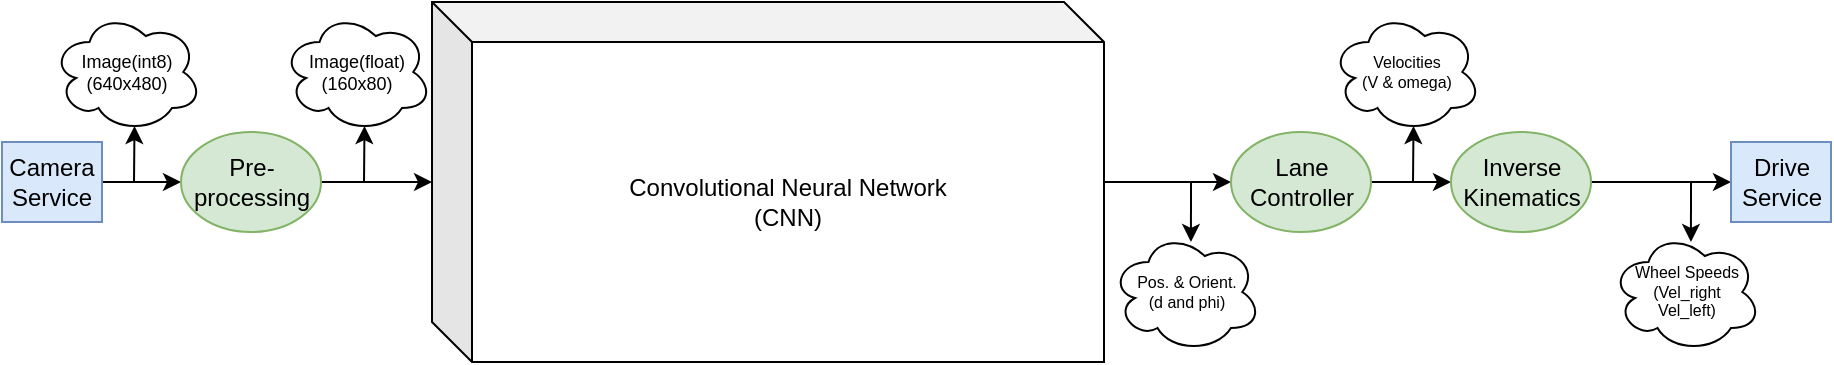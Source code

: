 <mxfile version="10.6.7" type="device"><diagram id="tyz4K8llFVfasrPyOpoN" name="Page-1"><mxGraphModel dx="1846" dy="546" grid="1" gridSize="10" guides="1" tooltips="1" connect="1" arrows="1" fold="1" page="1" pageScale="1" pageWidth="850" pageHeight="1100" math="0" shadow="0"><root><mxCell id="0"/><mxCell id="1" parent="0"/><mxCell id="VYCrAmtGXAl6-rhW3mq0-1" value="" style="edgeStyle=orthogonalEdgeStyle;rounded=0;orthogonalLoop=1;jettySize=auto;html=1;fontSize=8;" edge="1" parent="1" source="VYCrAmtGXAl6-rhW3mq0-2" target="VYCrAmtGXAl6-rhW3mq0-27"><mxGeometry relative="1" as="geometry"/></mxCell><mxCell id="VYCrAmtGXAl6-rhW3mq0-2" value="Camera Service" style="rounded=0;whiteSpace=wrap;html=1;labelBackgroundColor=none;fillColor=#dae8fc;strokeColor=#6c8ebf;" vertex="1" parent="1"><mxGeometry x="-90" y="105" width="50" height="40" as="geometry"/></mxCell><mxCell id="VYCrAmtGXAl6-rhW3mq0-3" value="" style="edgeStyle=orthogonalEdgeStyle;rounded=0;orthogonalLoop=1;jettySize=auto;html=1;" edge="1" parent="1" source="VYCrAmtGXAl6-rhW3mq0-4" target="VYCrAmtGXAl6-rhW3mq0-6"><mxGeometry relative="1" as="geometry"/></mxCell><mxCell id="VYCrAmtGXAl6-rhW3mq0-4" value="Line Detection" style="ellipse;whiteSpace=wrap;html=1;fillColor=#d5e8d4;strokeColor=#82b366;" vertex="1" parent="1"><mxGeometry x="144.5" y="100" width="70" height="50" as="geometry"/></mxCell><mxCell id="VYCrAmtGXAl6-rhW3mq0-5" value="" style="edgeStyle=orthogonalEdgeStyle;rounded=0;orthogonalLoop=1;jettySize=auto;html=1;" edge="1" parent="1" source="VYCrAmtGXAl6-rhW3mq0-6" target="VYCrAmtGXAl6-rhW3mq0-8"><mxGeometry relative="1" as="geometry"/></mxCell><mxCell id="VYCrAmtGXAl6-rhW3mq0-6" value="Ground Projection" style="ellipse;whiteSpace=wrap;html=1;fillColor=#d5e8d4;strokeColor=#82b366;" vertex="1" parent="1"><mxGeometry x="264.5" y="100" width="70" height="50" as="geometry"/></mxCell><mxCell id="VYCrAmtGXAl6-rhW3mq0-7" value="" style="edgeStyle=orthogonalEdgeStyle;rounded=0;orthogonalLoop=1;jettySize=auto;html=1;" edge="1" parent="1" source="VYCrAmtGXAl6-rhW3mq0-8" target="VYCrAmtGXAl6-rhW3mq0-10"><mxGeometry relative="1" as="geometry"/></mxCell><mxCell id="VYCrAmtGXAl6-rhW3mq0-8" value="Lane Filter" style="ellipse;whiteSpace=wrap;html=1;fillColor=#d5e8d4;strokeColor=#82b366;" vertex="1" parent="1"><mxGeometry x="384.5" y="100" width="70" height="50" as="geometry"/></mxCell><mxCell id="VYCrAmtGXAl6-rhW3mq0-9" value="" style="edgeStyle=orthogonalEdgeStyle;rounded=0;orthogonalLoop=1;jettySize=auto;html=1;" edge="1" parent="1" source="VYCrAmtGXAl6-rhW3mq0-10" target="VYCrAmtGXAl6-rhW3mq0-12"><mxGeometry relative="1" as="geometry"/></mxCell><mxCell id="VYCrAmtGXAl6-rhW3mq0-10" value="Lane Controller" style="ellipse;whiteSpace=wrap;html=1;fillColor=#d5e8d4;strokeColor=#82b366;" vertex="1" parent="1"><mxGeometry x="524.5" y="100" width="70" height="50" as="geometry"/></mxCell><mxCell id="VYCrAmtGXAl6-rhW3mq0-11" value="" style="edgeStyle=orthogonalEdgeStyle;rounded=0;orthogonalLoop=1;jettySize=auto;html=1;entryX=0;entryY=0.5;entryDx=0;entryDy=0;" edge="1" parent="1" source="VYCrAmtGXAl6-rhW3mq0-12" target="VYCrAmtGXAl6-rhW3mq0-13"><mxGeometry relative="1" as="geometry"><mxPoint x="724.5" y="120" as="targetPoint"/></mxGeometry></mxCell><mxCell id="VYCrAmtGXAl6-rhW3mq0-12" value="Inverse Kinematics" style="ellipse;whiteSpace=wrap;html=1;fillColor=#d5e8d4;strokeColor=#82b366;" vertex="1" parent="1"><mxGeometry x="634.5" y="100" width="70" height="50" as="geometry"/></mxCell><mxCell id="VYCrAmtGXAl6-rhW3mq0-13" value="Drive Service&lt;br&gt;" style="rounded=0;whiteSpace=wrap;html=1;fillColor=#dae8fc;strokeColor=#6c8ebf;" vertex="1" parent="1"><mxGeometry x="774.5" y="105" width="50" height="40" as="geometry"/></mxCell><mxCell id="VYCrAmtGXAl6-rhW3mq0-14" value="Image(int8)&lt;br&gt;(640x480)&lt;br style=&quot;font-size: 9px&quot;&gt;" style="ellipse;shape=cloud;whiteSpace=wrap;html=1;fontSize=9;" vertex="1" parent="1"><mxGeometry x="-65" y="40" width="75" height="60" as="geometry"/></mxCell><mxCell id="VYCrAmtGXAl6-rhW3mq0-15" value="" style="endArrow=classic;html=1;entryX=0.55;entryY=0.95;entryDx=0;entryDy=0;entryPerimeter=0;" edge="1" parent="1" target="VYCrAmtGXAl6-rhW3mq0-14"><mxGeometry width="50" height="50" relative="1" as="geometry"><mxPoint x="-24.0" y="125" as="sourcePoint"/><mxPoint x="-55" y="170" as="targetPoint"/></mxGeometry></mxCell><mxCell id="VYCrAmtGXAl6-rhW3mq0-16" value="&lt;font style=&quot;font-size: 8px;&quot;&gt;Color Lines&lt;br style=&quot;font-size: 8px;&quot;&gt;(Ground&lt;br style=&quot;font-size: 8px;&quot;&gt;Coordinates)&lt;br style=&quot;font-size: 8px;&quot;&gt;&lt;/font&gt;" style="ellipse;shape=cloud;whiteSpace=wrap;html=1;fontSize=8;" vertex="1" parent="1"><mxGeometry x="314.5" y="40" width="75" height="60" as="geometry"/></mxCell><mxCell id="VYCrAmtGXAl6-rhW3mq0-17" value="" style="endArrow=classic;html=1;entryX=0.55;entryY=0.95;entryDx=0;entryDy=0;entryPerimeter=0;" edge="1" parent="1" target="VYCrAmtGXAl6-rhW3mq0-16"><mxGeometry width="50" height="50" relative="1" as="geometry"><mxPoint x="355.5" y="125" as="sourcePoint"/><mxPoint x="324.5" y="170" as="targetPoint"/></mxGeometry></mxCell><mxCell id="VYCrAmtGXAl6-rhW3mq0-18" value="Velocities&lt;br&gt;(V &amp;amp; omega)&lt;br style=&quot;font-size: 8px&quot;&gt;" style="ellipse;shape=cloud;whiteSpace=wrap;html=1;fontSize=8;" vertex="1" parent="1"><mxGeometry x="574.5" y="40" width="75" height="60" as="geometry"/></mxCell><mxCell id="VYCrAmtGXAl6-rhW3mq0-19" value="" style="endArrow=classic;html=1;entryX=0.55;entryY=0.95;entryDx=0;entryDy=0;entryPerimeter=0;" edge="1" parent="1" target="VYCrAmtGXAl6-rhW3mq0-18"><mxGeometry width="50" height="50" relative="1" as="geometry"><mxPoint x="615.5" y="125" as="sourcePoint"/><mxPoint x="584.5" y="170" as="targetPoint"/></mxGeometry></mxCell><mxCell id="VYCrAmtGXAl6-rhW3mq0-20" value="Color Lines&lt;br&gt;(Normalized &lt;br&gt;Coordinates)&lt;br&gt;" style="ellipse;shape=cloud;whiteSpace=wrap;html=1;fontSize=8;" vertex="1" parent="1"><mxGeometry x="194.5" y="150" width="75" height="60" as="geometry"/></mxCell><mxCell id="VYCrAmtGXAl6-rhW3mq0-21" value="" style="endArrow=classic;html=1;entryX=0.533;entryY=0.083;entryDx=0;entryDy=0;entryPerimeter=0;" edge="1" parent="1" target="VYCrAmtGXAl6-rhW3mq0-20"><mxGeometry width="50" height="50" relative="1" as="geometry"><mxPoint x="234.5" y="125" as="sourcePoint"/><mxPoint x="94.5" y="235" as="targetPoint"/></mxGeometry></mxCell><mxCell id="VYCrAmtGXAl6-rhW3mq0-22" value="Pos. &amp;amp; Orient.&lt;br&gt;(d and phi)&lt;br style=&quot;font-size: 8px&quot;&gt;" style="ellipse;shape=cloud;whiteSpace=wrap;html=1;fontSize=8;" vertex="1" parent="1"><mxGeometry x="464.5" y="150" width="75" height="60" as="geometry"/></mxCell><mxCell id="VYCrAmtGXAl6-rhW3mq0-23" value="" style="endArrow=classic;html=1;entryX=0.533;entryY=0.083;entryDx=0;entryDy=0;entryPerimeter=0;" edge="1" parent="1" target="VYCrAmtGXAl6-rhW3mq0-22"><mxGeometry width="50" height="50" relative="1" as="geometry"><mxPoint x="504.5" y="125" as="sourcePoint"/><mxPoint x="364.5" y="235" as="targetPoint"/></mxGeometry></mxCell><mxCell id="VYCrAmtGXAl6-rhW3mq0-24" value="Wheel Speeds&lt;br&gt;(Vel_right&lt;br&gt;Vel_left)&lt;br style=&quot;font-size: 8px&quot;&gt;" style="ellipse;shape=cloud;whiteSpace=wrap;html=1;fontSize=8;" vertex="1" parent="1"><mxGeometry x="714.5" y="150" width="75" height="60" as="geometry"/></mxCell><mxCell id="VYCrAmtGXAl6-rhW3mq0-25" value="" style="endArrow=classic;html=1;entryX=0.533;entryY=0.083;entryDx=0;entryDy=0;entryPerimeter=0;" edge="1" parent="1" target="VYCrAmtGXAl6-rhW3mq0-24"><mxGeometry width="50" height="50" relative="1" as="geometry"><mxPoint x="754.5" y="125" as="sourcePoint"/><mxPoint x="614.5" y="235" as="targetPoint"/></mxGeometry></mxCell><mxCell id="VYCrAmtGXAl6-rhW3mq0-31" value="" style="edgeStyle=orthogonalEdgeStyle;rounded=0;orthogonalLoop=1;jettySize=auto;html=1;" edge="1" parent="1" source="VYCrAmtGXAl6-rhW3mq0-27" target="VYCrAmtGXAl6-rhW3mq0-30"><mxGeometry relative="1" as="geometry"/></mxCell><mxCell id="VYCrAmtGXAl6-rhW3mq0-27" value="Pre-&lt;br&gt;processing" style="ellipse;whiteSpace=wrap;html=1;fillColor=#d5e8d4;strokeColor=#82b366;" vertex="1" parent="1"><mxGeometry x="-0.5" y="100" width="70" height="50" as="geometry"/></mxCell><mxCell id="VYCrAmtGXAl6-rhW3mq0-28" value="Image(float)&lt;br&gt;(160x80)&lt;br style=&quot;font-size: 9px&quot;&gt;" style="ellipse;shape=cloud;whiteSpace=wrap;html=1;fontSize=9;" vertex="1" parent="1"><mxGeometry x="50" y="40" width="75" height="60" as="geometry"/></mxCell><mxCell id="VYCrAmtGXAl6-rhW3mq0-29" value="" style="endArrow=classic;html=1;entryX=0.55;entryY=0.95;entryDx=0;entryDy=0;entryPerimeter=0;" edge="1" parent="1" target="VYCrAmtGXAl6-rhW3mq0-28"><mxGeometry width="50" height="50" relative="1" as="geometry"><mxPoint x="91.0" y="125" as="sourcePoint"/><mxPoint x="60" y="170" as="targetPoint"/></mxGeometry></mxCell><mxCell id="VYCrAmtGXAl6-rhW3mq0-30" value="Convolutional Neural Network&lt;br&gt;(CNN)&lt;br&gt;" style="shape=cube;whiteSpace=wrap;html=1;boundedLbl=1;backgroundOutline=1;darkOpacity=0.05;darkOpacity2=0.1;" vertex="1" parent="1"><mxGeometry x="125" y="35" width="336" height="180" as="geometry"/></mxCell></root></mxGraphModel></diagram></mxfile>
